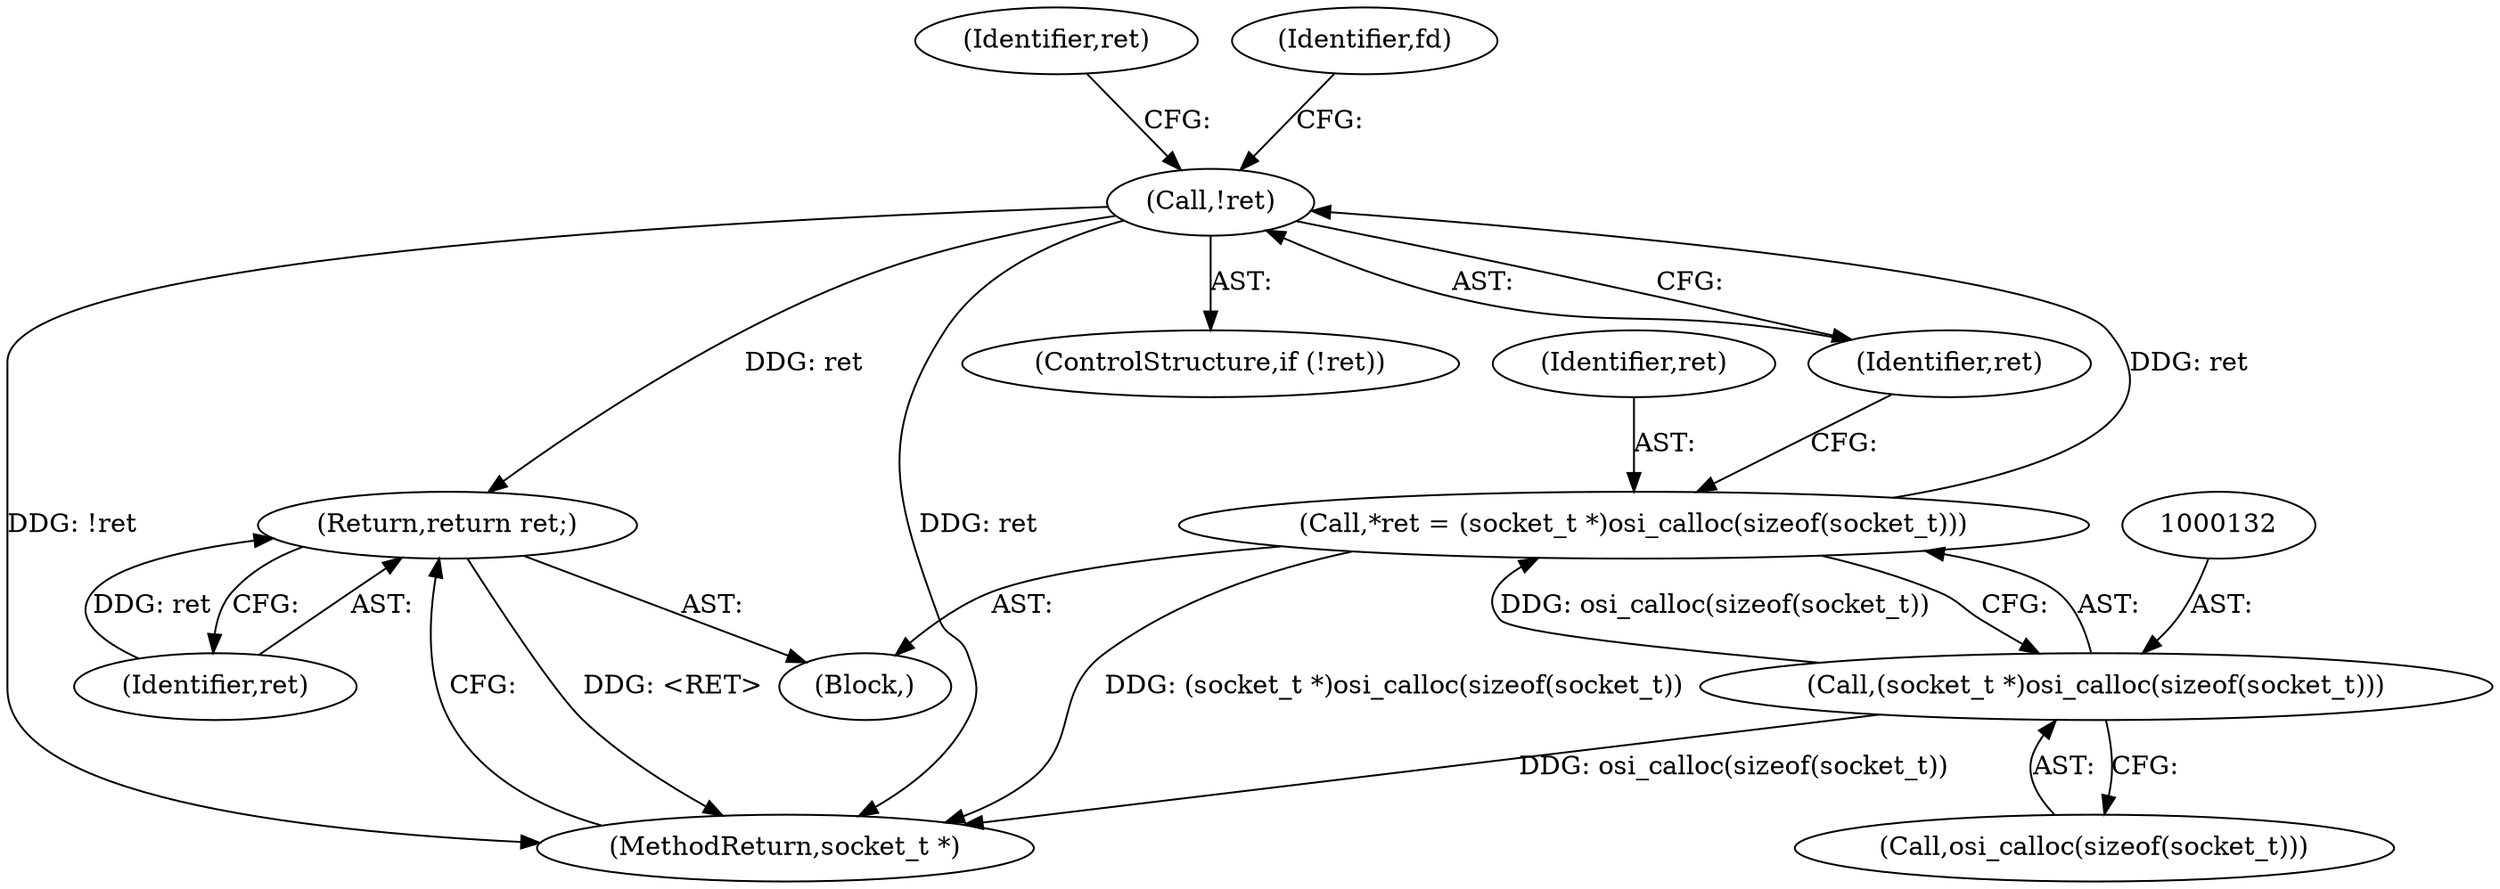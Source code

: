 digraph "0_Android_472271b153c5dc53c28beac55480a8d8434b2d5c_61@pointer" {
"1000137" [label="(Call,!ret)"];
"1000129" [label="(Call,*ret = (socket_t *)osi_calloc(sizeof(socket_t)))"];
"1000131" [label="(Call,(socket_t *)osi_calloc(sizeof(socket_t)))"];
"1000152" [label="(Return,return ret;)"];
"1000130" [label="(Identifier,ret)"];
"1000153" [label="(Identifier,ret)"];
"1000131" [label="(Call,(socket_t *)osi_calloc(sizeof(socket_t)))"];
"1000149" [label="(Identifier,ret)"];
"1000138" [label="(Identifier,ret)"];
"1000129" [label="(Call,*ret = (socket_t *)osi_calloc(sizeof(socket_t)))"];
"1000136" [label="(ControlStructure,if (!ret))"];
"1000152" [label="(Return,return ret;)"];
"1000133" [label="(Call,osi_calloc(sizeof(socket_t)))"];
"1000102" [label="(Block,)"];
"1000137" [label="(Call,!ret)"];
"1000141" [label="(Identifier,fd)"];
"1000154" [label="(MethodReturn,socket_t *)"];
"1000137" -> "1000136"  [label="AST: "];
"1000137" -> "1000138"  [label="CFG: "];
"1000138" -> "1000137"  [label="AST: "];
"1000141" -> "1000137"  [label="CFG: "];
"1000149" -> "1000137"  [label="CFG: "];
"1000137" -> "1000154"  [label="DDG: ret"];
"1000137" -> "1000154"  [label="DDG: !ret"];
"1000129" -> "1000137"  [label="DDG: ret"];
"1000137" -> "1000152"  [label="DDG: ret"];
"1000129" -> "1000102"  [label="AST: "];
"1000129" -> "1000131"  [label="CFG: "];
"1000130" -> "1000129"  [label="AST: "];
"1000131" -> "1000129"  [label="AST: "];
"1000138" -> "1000129"  [label="CFG: "];
"1000129" -> "1000154"  [label="DDG: (socket_t *)osi_calloc(sizeof(socket_t))"];
"1000131" -> "1000129"  [label="DDG: osi_calloc(sizeof(socket_t))"];
"1000131" -> "1000133"  [label="CFG: "];
"1000132" -> "1000131"  [label="AST: "];
"1000133" -> "1000131"  [label="AST: "];
"1000131" -> "1000154"  [label="DDG: osi_calloc(sizeof(socket_t))"];
"1000152" -> "1000102"  [label="AST: "];
"1000152" -> "1000153"  [label="CFG: "];
"1000153" -> "1000152"  [label="AST: "];
"1000154" -> "1000152"  [label="CFG: "];
"1000152" -> "1000154"  [label="DDG: <RET>"];
"1000153" -> "1000152"  [label="DDG: ret"];
}
